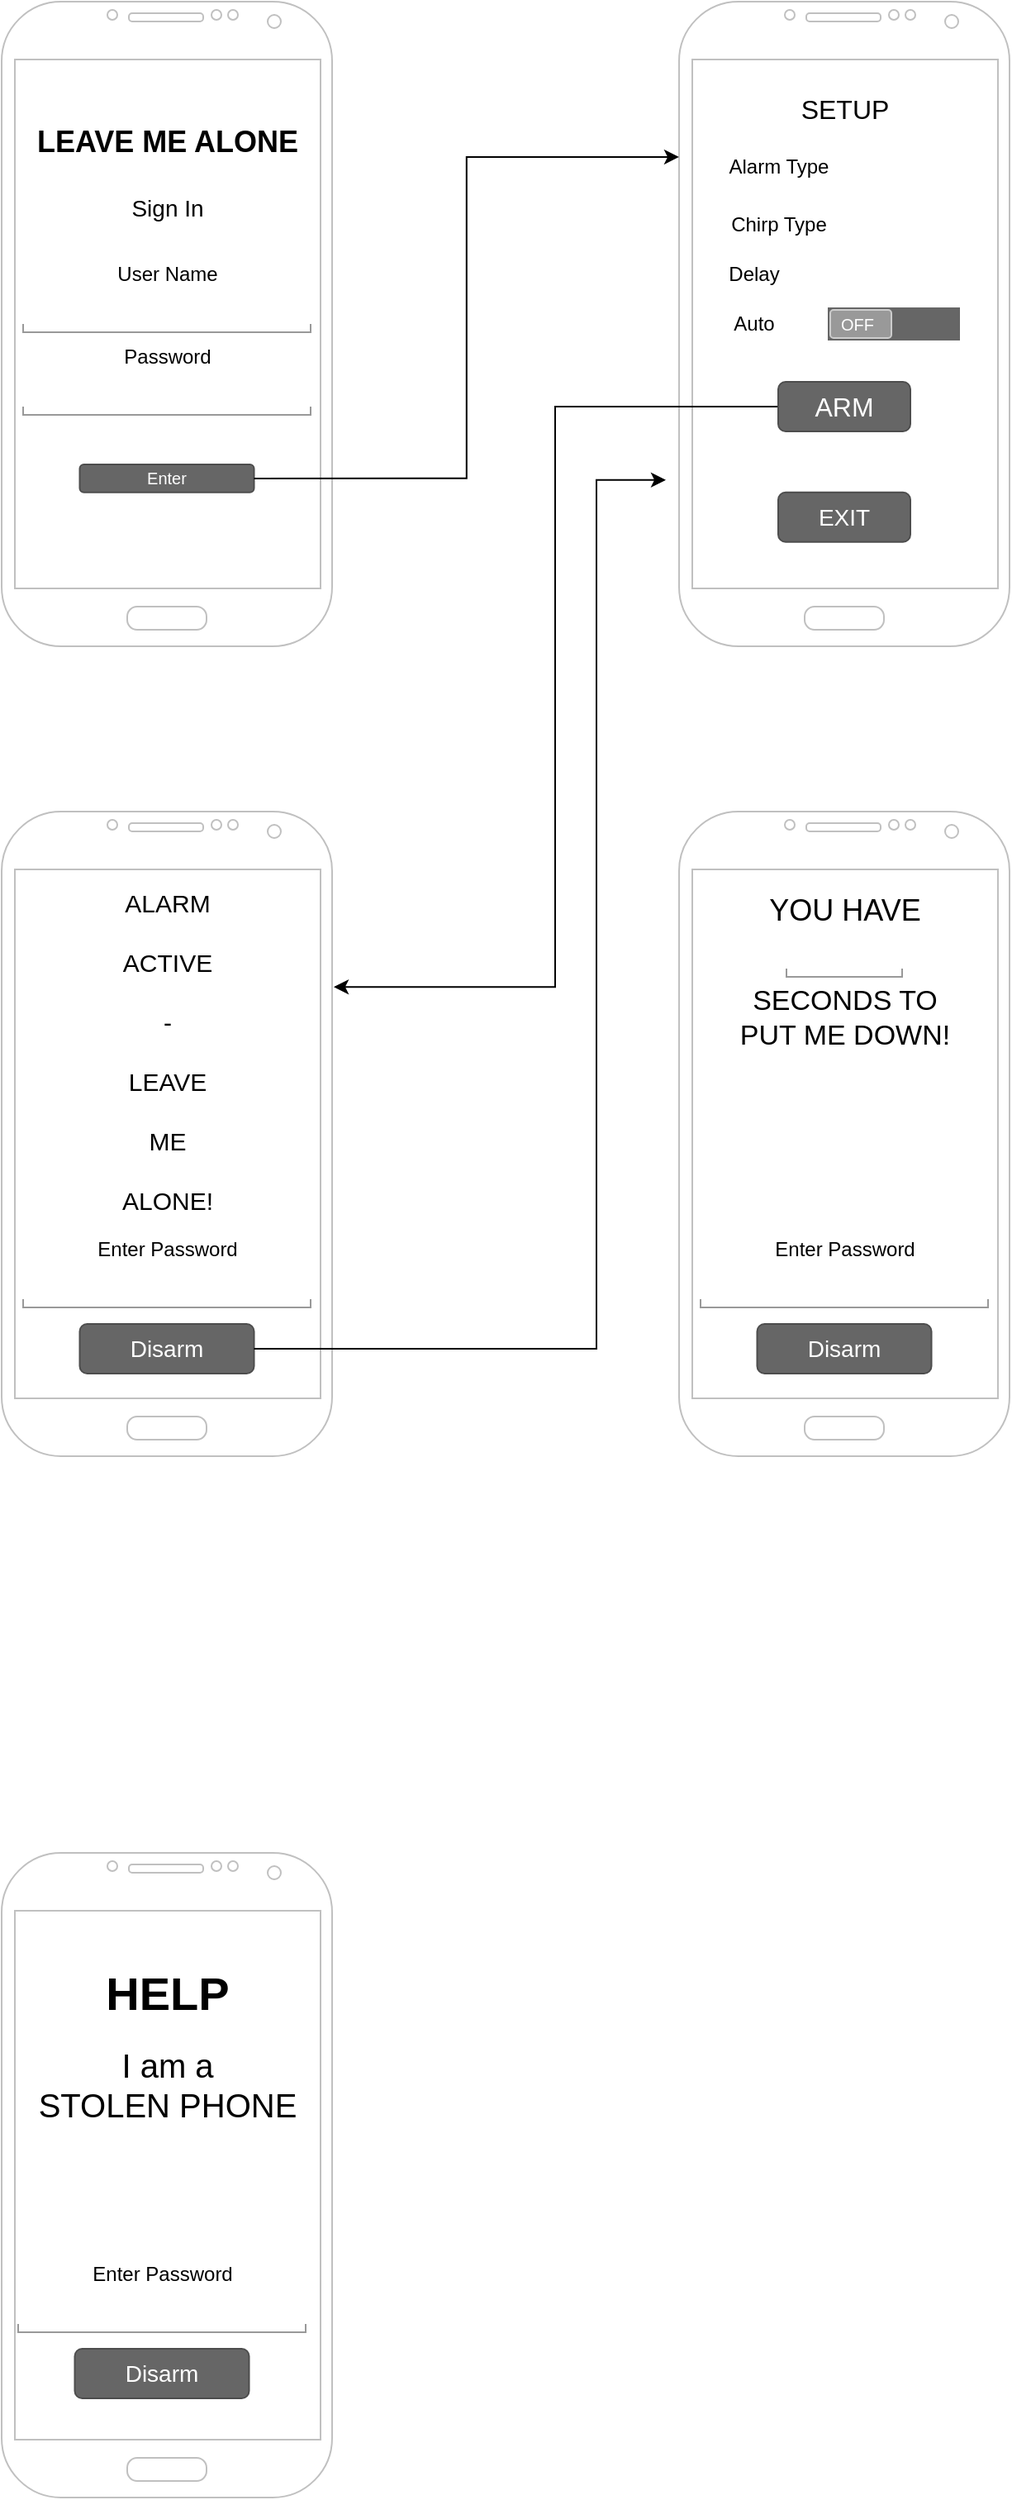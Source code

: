 <mxfile version="23.0.2" type="device" pages="2">
  <diagram name="Page-1" id="sbtFq-Jo9rmZDgne4urp">
    <mxGraphModel dx="1101" dy="744" grid="1" gridSize="10" guides="1" tooltips="1" connect="1" arrows="1" fold="1" page="1" pageScale="1" pageWidth="850" pageHeight="1100" math="0" shadow="0">
      <root>
        <mxCell id="0" />
        <mxCell id="1" parent="0" />
        <mxCell id="Jt3h1me3P-TocZ8PeFPC-1" value="" style="verticalLabelPosition=bottom;verticalAlign=top;html=1;shadow=0;dashed=0;strokeWidth=1;shape=mxgraph.android.phone2;strokeColor=#c0c0c0;" vertex="1" parent="1">
          <mxGeometry x="80" y="40" width="200" height="390" as="geometry" />
        </mxCell>
        <mxCell id="Jt3h1me3P-TocZ8PeFPC-2" value="&lt;p style=&quot;line-height: 200%;&quot;&gt;&lt;font style=&quot;font-size: 18px;&quot;&gt;&lt;b&gt;LEAVE ME ALONE&lt;/b&gt;&lt;/font&gt;&lt;/p&gt;" style="text;html=1;align=center;verticalAlign=middle;resizable=0;points=[];autosize=1;strokeColor=none;fillColor=none;" vertex="1" parent="1">
          <mxGeometry x="90" y="95" width="180" height="60" as="geometry" />
        </mxCell>
        <mxCell id="Jt3h1me3P-TocZ8PeFPC-3" value="&lt;font style=&quot;font-size: 14px;&quot;&gt;Sign In&lt;/font&gt;" style="text;html=1;align=center;verticalAlign=middle;resizable=0;points=[];autosize=1;strokeColor=none;fillColor=none;" vertex="1" parent="1">
          <mxGeometry x="145" y="150" width="70" height="30" as="geometry" />
        </mxCell>
        <mxCell id="Jt3h1me3P-TocZ8PeFPC-4" value="" style="strokeWidth=1;html=1;shadow=0;dashed=0;shape=mxgraph.android.textfield;align=center;strokeColor=#999999;pointerEvents=1" vertex="1" parent="1">
          <mxGeometry x="93" y="210" width="174" height="30" as="geometry" />
        </mxCell>
        <mxCell id="Jt3h1me3P-TocZ8PeFPC-5" value="" style="strokeWidth=1;html=1;shadow=0;dashed=0;shape=mxgraph.android.textfield;align=center;strokeColor=#999999;pointerEvents=1" vertex="1" parent="1">
          <mxGeometry x="93" y="260" width="174" height="30" as="geometry" />
        </mxCell>
        <mxCell id="Jt3h1me3P-TocZ8PeFPC-7" value="User Name" style="text;html=1;align=center;verticalAlign=middle;resizable=0;points=[];autosize=1;strokeColor=none;fillColor=none;" vertex="1" parent="1">
          <mxGeometry x="140" y="190" width="80" height="30" as="geometry" />
        </mxCell>
        <mxCell id="Jt3h1me3P-TocZ8PeFPC-8" value="Password" style="text;html=1;align=center;verticalAlign=middle;resizable=0;points=[];autosize=1;strokeColor=none;fillColor=none;" vertex="1" parent="1">
          <mxGeometry x="140" y="240" width="80" height="30" as="geometry" />
        </mxCell>
        <mxCell id="Jt3h1me3P-TocZ8PeFPC-9" value="Enter" style="rounded=1;html=1;shadow=0;dashed=0;whiteSpace=wrap;fontSize=10;fillColor=#666666;align=center;strokeColor=#4D4D4D;fontColor=#ffffff;" vertex="1" parent="1">
          <mxGeometry x="127.25" y="320" width="105.5" height="16.88" as="geometry" />
        </mxCell>
        <mxCell id="Jt3h1me3P-TocZ8PeFPC-10" value="" style="verticalLabelPosition=bottom;verticalAlign=top;html=1;shadow=0;dashed=0;strokeWidth=1;shape=mxgraph.android.phone2;strokeColor=#c0c0c0;" vertex="1" parent="1">
          <mxGeometry x="490" y="40" width="200" height="390" as="geometry" />
        </mxCell>
        <mxCell id="Jt3h1me3P-TocZ8PeFPC-12" value="&lt;font style=&quot;font-size: 16px;&quot;&gt;SETUP&lt;/font&gt;" style="text;html=1;align=center;verticalAlign=middle;resizable=0;points=[];autosize=1;strokeColor=none;fillColor=none;" vertex="1" parent="1">
          <mxGeometry x="550" y="90" width="80" height="30" as="geometry" />
        </mxCell>
        <mxCell id="Jt3h1me3P-TocZ8PeFPC-13" value="Alarm Type" style="text;html=1;align=center;verticalAlign=middle;resizable=0;points=[];autosize=1;strokeColor=none;fillColor=none;" vertex="1" parent="1">
          <mxGeometry x="510" y="125" width="80" height="30" as="geometry" />
        </mxCell>
        <mxCell id="Jt3h1me3P-TocZ8PeFPC-14" value="Chirp Type" style="text;html=1;align=center;verticalAlign=middle;resizable=0;points=[];autosize=1;strokeColor=none;fillColor=none;" vertex="1" parent="1">
          <mxGeometry x="510" y="160" width="80" height="30" as="geometry" />
        </mxCell>
        <mxCell id="Jt3h1me3P-TocZ8PeFPC-15" value="Delay" style="text;html=1;align=center;verticalAlign=middle;resizable=0;points=[];autosize=1;strokeColor=none;fillColor=none;" vertex="1" parent="1">
          <mxGeometry x="510" y="190" width="50" height="30" as="geometry" />
        </mxCell>
        <mxCell id="Jt3h1me3P-TocZ8PeFPC-21" value="" style="verticalLabelPosition=bottom;verticalAlign=top;html=1;shadow=0;dashed=0;strokeWidth=1;shape=mxgraph.android.switch_off;fillColor=#666666;sketch=0;" vertex="1" parent="1">
          <mxGeometry x="580" y="225" width="80" height="20" as="geometry" />
        </mxCell>
        <mxCell id="Jt3h1me3P-TocZ8PeFPC-22" value="Auto" style="text;html=1;align=center;verticalAlign=middle;resizable=0;points=[];autosize=1;strokeColor=none;fillColor=none;" vertex="1" parent="1">
          <mxGeometry x="510" y="220" width="50" height="30" as="geometry" />
        </mxCell>
        <mxCell id="Jt3h1me3P-TocZ8PeFPC-31" style="edgeStyle=orthogonalEdgeStyle;rounded=0;orthogonalLoop=1;jettySize=auto;html=1;exitX=0;exitY=0.5;exitDx=0;exitDy=0;entryX=1.005;entryY=0.272;entryDx=0;entryDy=0;entryPerimeter=0;" edge="1" parent="1" source="Jt3h1me3P-TocZ8PeFPC-23" target="Jt3h1me3P-TocZ8PeFPC-26">
          <mxGeometry relative="1" as="geometry">
            <mxPoint x="380" y="640" as="targetPoint" />
          </mxGeometry>
        </mxCell>
        <mxCell id="Jt3h1me3P-TocZ8PeFPC-23" value="&lt;font style=&quot;font-size: 16px;&quot;&gt;ARM&lt;/font&gt;" style="rounded=1;html=1;shadow=0;dashed=0;whiteSpace=wrap;fontSize=10;fillColor=#666666;align=center;strokeColor=#4D4D4D;fontColor=#ffffff;" vertex="1" parent="1">
          <mxGeometry x="550" y="270" width="80" height="30" as="geometry" />
        </mxCell>
        <mxCell id="Jt3h1me3P-TocZ8PeFPC-24" value="&lt;font style=&quot;font-size: 14px;&quot;&gt;EXIT&lt;/font&gt;" style="rounded=1;html=1;shadow=0;dashed=0;whiteSpace=wrap;fontSize=10;fillColor=#666666;align=center;strokeColor=#4D4D4D;fontColor=#ffffff;" vertex="1" parent="1">
          <mxGeometry x="550" y="336.88" width="80" height="30" as="geometry" />
        </mxCell>
        <mxCell id="Jt3h1me3P-TocZ8PeFPC-25" style="edgeStyle=orthogonalEdgeStyle;rounded=0;orthogonalLoop=1;jettySize=auto;html=1;exitX=1;exitY=0.5;exitDx=0;exitDy=0;entryX=0;entryY=0.241;entryDx=0;entryDy=0;entryPerimeter=0;" edge="1" parent="1" source="Jt3h1me3P-TocZ8PeFPC-9" target="Jt3h1me3P-TocZ8PeFPC-10">
          <mxGeometry relative="1" as="geometry" />
        </mxCell>
        <mxCell id="Jt3h1me3P-TocZ8PeFPC-26" value="" style="verticalLabelPosition=bottom;verticalAlign=top;html=1;shadow=0;dashed=0;strokeWidth=1;shape=mxgraph.android.phone2;strokeColor=#c0c0c0;" vertex="1" parent="1">
          <mxGeometry x="80" y="530" width="200" height="390" as="geometry" />
        </mxCell>
        <mxCell id="Jt3h1me3P-TocZ8PeFPC-27" value="&lt;font style=&quot;font-size: 15px;&quot;&gt;ALARM&lt;br&gt;&lt;br&gt;ACTIVE&lt;br&gt;&lt;br&gt;-&lt;br&gt;&lt;br&gt;LEAVE&lt;br&gt;&lt;br&gt;ME&lt;br&gt;&lt;br&gt;ALONE!&lt;/font&gt;" style="text;html=1;align=center;verticalAlign=middle;resizable=0;points=[];autosize=1;strokeColor=none;fillColor=none;" vertex="1" parent="1">
          <mxGeometry x="140" y="570" width="80" height="210" as="geometry" />
        </mxCell>
        <mxCell id="Jt3h1me3P-TocZ8PeFPC-28" value="Enter Password" style="text;html=1;align=center;verticalAlign=middle;resizable=0;points=[];autosize=1;strokeColor=none;fillColor=none;" vertex="1" parent="1">
          <mxGeometry x="125" y="780" width="110" height="30" as="geometry" />
        </mxCell>
        <mxCell id="Jt3h1me3P-TocZ8PeFPC-29" value="" style="strokeWidth=1;html=1;shadow=0;dashed=0;shape=mxgraph.android.textfield;align=center;strokeColor=#999999;pointerEvents=1" vertex="1" parent="1">
          <mxGeometry x="93" y="800" width="174" height="30" as="geometry" />
        </mxCell>
        <mxCell id="Jt3h1me3P-TocZ8PeFPC-30" value="&lt;font style=&quot;font-size: 14px;&quot;&gt;Disarm&lt;/font&gt;" style="rounded=1;html=1;shadow=0;dashed=0;whiteSpace=wrap;fontSize=10;fillColor=#666666;align=center;strokeColor=#4D4D4D;fontColor=#ffffff;" vertex="1" parent="1">
          <mxGeometry x="127.25" y="840" width="105.5" height="30" as="geometry" />
        </mxCell>
        <mxCell id="Jt3h1me3P-TocZ8PeFPC-32" value="" style="verticalLabelPosition=bottom;verticalAlign=top;html=1;shadow=0;dashed=0;strokeWidth=1;shape=mxgraph.android.phone2;strokeColor=#c0c0c0;" vertex="1" parent="1">
          <mxGeometry x="490" y="530" width="200" height="390" as="geometry" />
        </mxCell>
        <mxCell id="Jt3h1me3P-TocZ8PeFPC-33" style="edgeStyle=orthogonalEdgeStyle;rounded=0;orthogonalLoop=1;jettySize=auto;html=1;exitX=1;exitY=0.5;exitDx=0;exitDy=0;entryX=-0.04;entryY=0.742;entryDx=0;entryDy=0;entryPerimeter=0;" edge="1" parent="1" source="Jt3h1me3P-TocZ8PeFPC-30" target="Jt3h1me3P-TocZ8PeFPC-10">
          <mxGeometry relative="1" as="geometry">
            <Array as="points">
              <mxPoint x="440" y="855" />
              <mxPoint x="440" y="329" />
            </Array>
          </mxGeometry>
        </mxCell>
        <mxCell id="Jt3h1me3P-TocZ8PeFPC-34" value="&lt;font style=&quot;font-size: 18px;&quot;&gt;YOU HAVE&lt;/font&gt;" style="text;html=1;align=center;verticalAlign=middle;resizable=0;points=[];autosize=1;strokeColor=none;fillColor=none;" vertex="1" parent="1">
          <mxGeometry x="530" y="570" width="120" height="40" as="geometry" />
        </mxCell>
        <mxCell id="Jt3h1me3P-TocZ8PeFPC-35" value="&lt;font style=&quot;font-size: 17px;&quot;&gt;SECONDS TO&lt;br&gt;PUT ME DOWN!&lt;/font&gt;" style="text;html=1;align=center;verticalAlign=middle;resizable=0;points=[];autosize=1;strokeColor=none;fillColor=none;" vertex="1" parent="1">
          <mxGeometry x="515" y="630" width="150" height="50" as="geometry" />
        </mxCell>
        <mxCell id="Jt3h1me3P-TocZ8PeFPC-36" value="" style="strokeWidth=1;html=1;shadow=0;dashed=0;shape=mxgraph.android.textfield;align=center;strokeColor=#999999;pointerEvents=1" vertex="1" parent="1">
          <mxGeometry x="555" y="600" width="70" height="30" as="geometry" />
        </mxCell>
        <mxCell id="Jt3h1me3P-TocZ8PeFPC-37" value="&lt;font style=&quot;font-size: 14px;&quot;&gt;Disarm&lt;/font&gt;" style="rounded=1;html=1;shadow=0;dashed=0;whiteSpace=wrap;fontSize=10;fillColor=#666666;align=center;strokeColor=#4D4D4D;fontColor=#ffffff;" vertex="1" parent="1">
          <mxGeometry x="537.25" y="840" width="105.5" height="30" as="geometry" />
        </mxCell>
        <mxCell id="Jt3h1me3P-TocZ8PeFPC-38" value="" style="strokeWidth=1;html=1;shadow=0;dashed=0;shape=mxgraph.android.textfield;align=center;strokeColor=#999999;pointerEvents=1" vertex="1" parent="1">
          <mxGeometry x="503" y="800" width="174" height="30" as="geometry" />
        </mxCell>
        <mxCell id="Jt3h1me3P-TocZ8PeFPC-39" value="Enter Password" style="text;html=1;align=center;verticalAlign=middle;resizable=0;points=[];autosize=1;strokeColor=none;fillColor=none;" vertex="1" parent="1">
          <mxGeometry x="535" y="780" width="110" height="30" as="geometry" />
        </mxCell>
        <mxCell id="6PPr3xWtw9y-lPkrPOuT-1" value="&lt;font style=&quot;font-size: 14px;&quot;&gt;Disarm&lt;/font&gt;" style="rounded=1;html=1;shadow=0;dashed=0;whiteSpace=wrap;fontSize=10;fillColor=#666666;align=center;strokeColor=#4D4D4D;fontColor=#ffffff;" vertex="1" parent="1">
          <mxGeometry x="124.25" y="1460" width="105.5" height="30" as="geometry" />
        </mxCell>
        <mxCell id="6PPr3xWtw9y-lPkrPOuT-2" value="" style="strokeWidth=1;html=1;shadow=0;dashed=0;shape=mxgraph.android.textfield;align=center;strokeColor=#999999;pointerEvents=1" vertex="1" parent="1">
          <mxGeometry x="90" y="1420" width="174" height="30" as="geometry" />
        </mxCell>
        <mxCell id="6PPr3xWtw9y-lPkrPOuT-3" value="Enter Password" style="text;html=1;align=center;verticalAlign=middle;resizable=0;points=[];autosize=1;strokeColor=none;fillColor=none;" vertex="1" parent="1">
          <mxGeometry x="122" y="1400" width="110" height="30" as="geometry" />
        </mxCell>
        <mxCell id="H1YDJlcfY3EtrKUQsGmX-1" value="" style="verticalLabelPosition=bottom;verticalAlign=top;html=1;shadow=0;dashed=0;strokeWidth=1;shape=mxgraph.android.phone2;strokeColor=#c0c0c0;" vertex="1" parent="1">
          <mxGeometry x="80" y="1160" width="200" height="390" as="geometry" />
        </mxCell>
        <mxCell id="H1YDJlcfY3EtrKUQsGmX-2" value="&lt;font style=&quot;font-size: 28px;&quot;&gt;&lt;b&gt;HELP&lt;/b&gt;&lt;/font&gt;" style="text;html=1;align=center;verticalAlign=middle;resizable=0;points=[];autosize=1;strokeColor=none;fillColor=none;" vertex="1" parent="1">
          <mxGeometry x="130" y="1220" width="100" height="50" as="geometry" />
        </mxCell>
        <mxCell id="H1YDJlcfY3EtrKUQsGmX-3" value="&lt;font style=&quot;font-size: 20px;&quot;&gt;I am a &lt;br&gt;STOLEN PHONE&lt;/font&gt;" style="text;html=1;align=center;verticalAlign=middle;resizable=0;points=[];autosize=1;strokeColor=none;fillColor=none;" vertex="1" parent="1">
          <mxGeometry x="90" y="1270" width="180" height="60" as="geometry" />
        </mxCell>
      </root>
    </mxGraphModel>
  </diagram>
  <diagram id="uHZR-gzTOT964BG31ogf" name="Page-2">
    <mxGraphModel dx="1101" dy="744" grid="1" gridSize="10" guides="1" tooltips="1" connect="1" arrows="1" fold="1" page="1" pageScale="1" pageWidth="850" pageHeight="1100" math="0" shadow="0">
      <root>
        <mxCell id="0" />
        <mxCell id="1" parent="0" />
      </root>
    </mxGraphModel>
  </diagram>
</mxfile>
